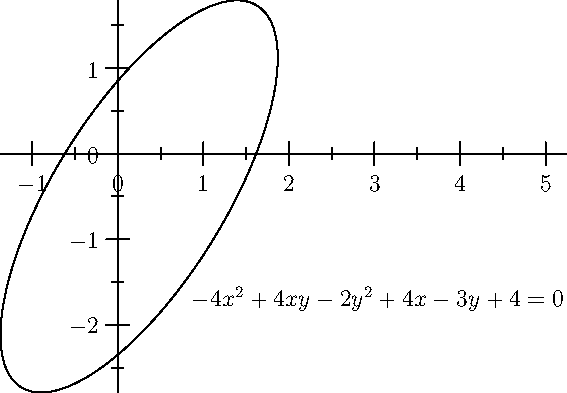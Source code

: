 size(10cm);

import contour;
import graph;
xaxis(Ticks);
yaxis(Ticks);

real f(real x, real y) {return -4*x^2 + 4*x*y - 2*y^2 + 4*x - 3*y + 4;}
draw(contour(f,(-2,-3),(2,2),new real[] {0}));

label("$-4x^2 + 4xy - 2y^2 + 4x - 3y + 4 = 0$",(0.8,-1.5),SE);
